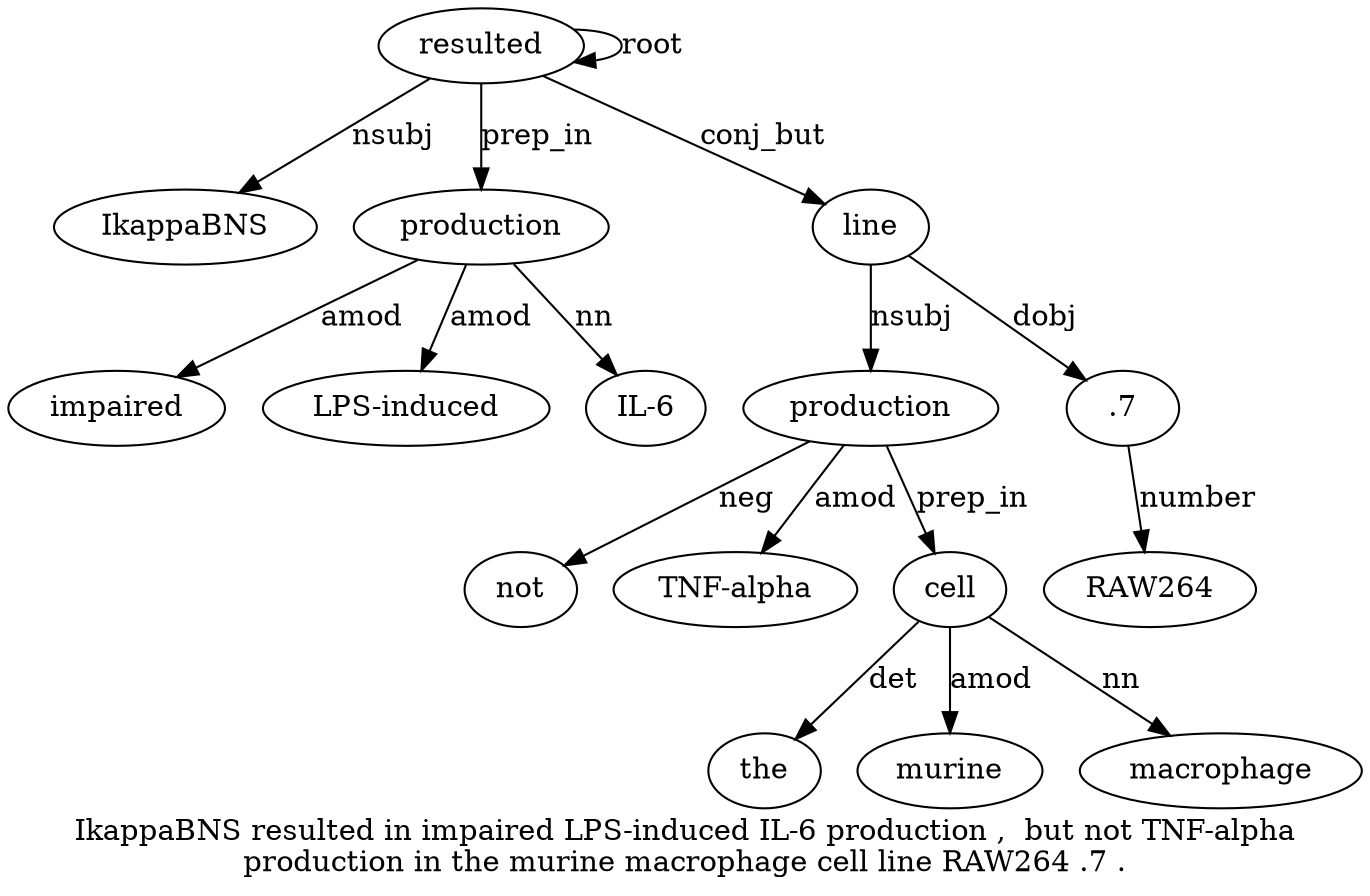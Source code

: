 digraph "IkappaBNS resulted in impaired LPS-induced IL-6 production ,  but not TNF-alpha production in the murine macrophage cell line RAW264 .7 ." {
label="IkappaBNS resulted in impaired LPS-induced IL-6 production ,  but not TNF-alpha
production in the murine macrophage cell line RAW264 .7 .";
resulted2 [style=filled, fillcolor=white, label=resulted];
IkappaBNS1 [style=filled, fillcolor=white, label=IkappaBNS];
resulted2 -> IkappaBNS1  [label=nsubj];
resulted2 -> resulted2  [label=root];
production7 [style=filled, fillcolor=white, label=production];
impaired4 [style=filled, fillcolor=white, label=impaired];
production7 -> impaired4  [label=amod];
"LPS-induced5" [style=filled, fillcolor=white, label="LPS-induced"];
production7 -> "LPS-induced5"  [label=amod];
"IL-6" [style=filled, fillcolor=white, label="IL-6"];
production7 -> "IL-6"  [label=nn];
resulted2 -> production7  [label=prep_in];
production12 [style=filled, fillcolor=white, label=production];
not10 [style=filled, fillcolor=white, label=not];
production12 -> not10  [label=neg];
"TNF-alpha11" [style=filled, fillcolor=white, label="TNF-alpha"];
production12 -> "TNF-alpha11"  [label=amod];
line18 [style=filled, fillcolor=white, label=line];
line18 -> production12  [label=nsubj];
cell17 [style=filled, fillcolor=white, label=cell];
the14 [style=filled, fillcolor=white, label=the];
cell17 -> the14  [label=det];
murine15 [style=filled, fillcolor=white, label=murine];
cell17 -> murine15  [label=amod];
macrophage16 [style=filled, fillcolor=white, label=macrophage];
cell17 -> macrophage16  [label=nn];
production12 -> cell17  [label=prep_in];
resulted2 -> line18  [label=conj_but];
".720" [style=filled, fillcolor=white, label=".7"];
RAW26419 [style=filled, fillcolor=white, label=RAW264];
".720" -> RAW26419  [label=number];
line18 -> ".720"  [label=dobj];
}
